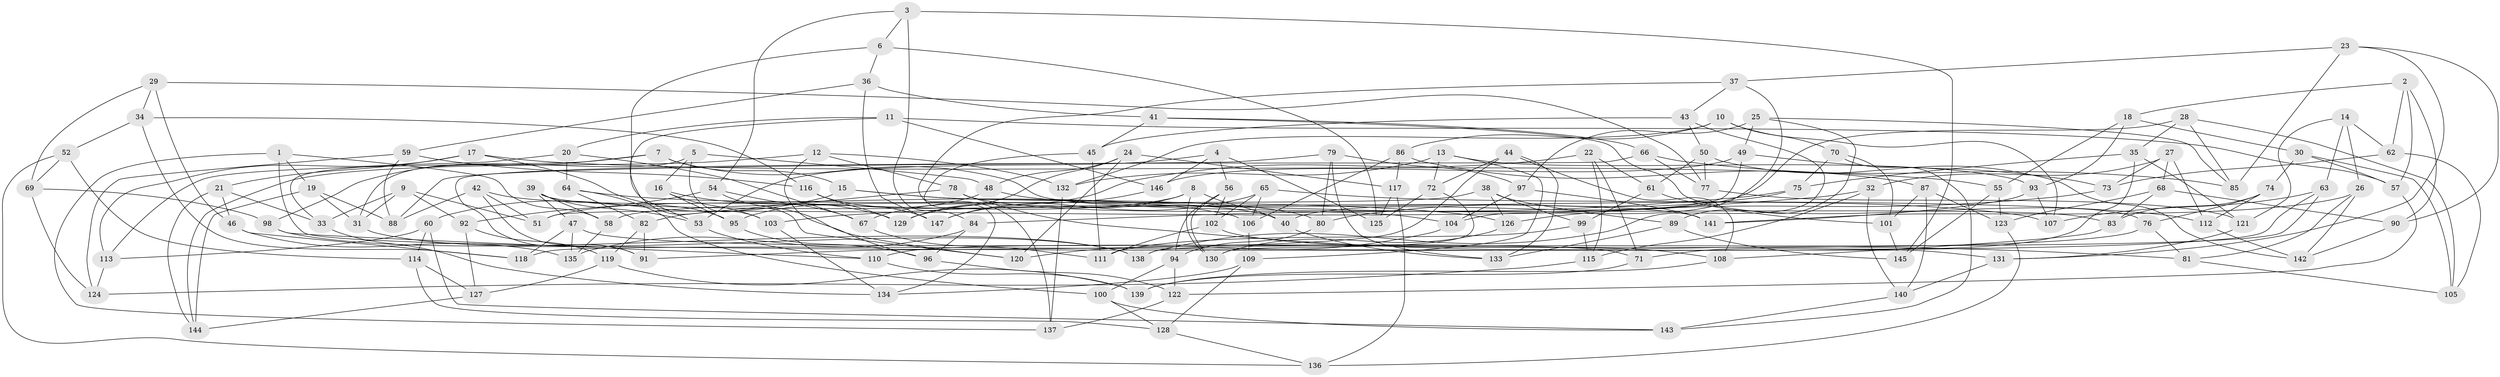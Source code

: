 // coarse degree distribution, {5: 0.12162162162162163, 8: 0.05405405405405406, 6: 0.6081081081081081, 4: 0.16216216216216217, 9: 0.02702702702702703, 10: 0.013513513513513514, 7: 0.013513513513513514}
// Generated by graph-tools (version 1.1) at 2025/46/03/06/25 01:46:57]
// undirected, 147 vertices, 294 edges
graph export_dot {
graph [start="1"]
  node [color=gray90,style=filled];
  1;
  2;
  3;
  4;
  5;
  6;
  7;
  8;
  9;
  10;
  11;
  12;
  13;
  14;
  15;
  16;
  17;
  18;
  19;
  20;
  21;
  22;
  23;
  24;
  25;
  26;
  27;
  28;
  29;
  30;
  31;
  32;
  33;
  34;
  35;
  36;
  37;
  38;
  39;
  40;
  41;
  42;
  43;
  44;
  45;
  46;
  47;
  48;
  49;
  50;
  51;
  52;
  53;
  54;
  55;
  56;
  57;
  58;
  59;
  60;
  61;
  62;
  63;
  64;
  65;
  66;
  67;
  68;
  69;
  70;
  71;
  72;
  73;
  74;
  75;
  76;
  77;
  78;
  79;
  80;
  81;
  82;
  83;
  84;
  85;
  86;
  87;
  88;
  89;
  90;
  91;
  92;
  93;
  94;
  95;
  96;
  97;
  98;
  99;
  100;
  101;
  102;
  103;
  104;
  105;
  106;
  107;
  108;
  109;
  110;
  111;
  112;
  113;
  114;
  115;
  116;
  117;
  118;
  119;
  120;
  121;
  122;
  123;
  124;
  125;
  126;
  127;
  128;
  129;
  130;
  131;
  132;
  133;
  134;
  135;
  136;
  137;
  138;
  139;
  140;
  141;
  142;
  143;
  144;
  145;
  146;
  147;
  1 -- 137;
  1 -- 58;
  1 -- 19;
  1 -- 131;
  2 -- 62;
  2 -- 90;
  2 -- 18;
  2 -- 57;
  3 -- 145;
  3 -- 6;
  3 -- 54;
  3 -- 84;
  4 -- 125;
  4 -- 146;
  4 -- 56;
  4 -- 53;
  5 -- 16;
  5 -- 48;
  5 -- 120;
  5 -- 31;
  6 -- 103;
  6 -- 36;
  6 -- 125;
  7 -- 83;
  7 -- 15;
  7 -- 98;
  7 -- 113;
  8 -- 130;
  8 -- 147;
  8 -- 40;
  8 -- 51;
  9 -- 33;
  9 -- 92;
  9 -- 31;
  9 -- 51;
  10 -- 86;
  10 -- 132;
  10 -- 107;
  10 -- 70;
  11 -- 20;
  11 -- 57;
  11 -- 146;
  11 -- 53;
  12 -- 132;
  12 -- 96;
  12 -- 78;
  12 -- 144;
  13 -- 109;
  13 -- 132;
  13 -- 93;
  13 -- 72;
  14 -- 121;
  14 -- 62;
  14 -- 26;
  14 -- 63;
  15 -- 80;
  15 -- 60;
  15 -- 40;
  16 -- 95;
  16 -- 103;
  16 -- 129;
  17 -- 95;
  17 -- 113;
  17 -- 55;
  17 -- 21;
  18 -- 30;
  18 -- 55;
  18 -- 93;
  19 -- 31;
  19 -- 88;
  19 -- 144;
  20 -- 33;
  20 -- 67;
  20 -- 64;
  21 -- 33;
  21 -- 144;
  21 -- 46;
  22 -- 67;
  22 -- 61;
  22 -- 115;
  22 -- 71;
  23 -- 37;
  23 -- 131;
  23 -- 90;
  23 -- 85;
  24 -- 120;
  24 -- 117;
  24 -- 129;
  24 -- 48;
  25 -- 49;
  25 -- 97;
  25 -- 85;
  25 -- 89;
  26 -- 81;
  26 -- 142;
  26 -- 141;
  27 -- 68;
  27 -- 112;
  27 -- 73;
  27 -- 32;
  28 -- 35;
  28 -- 105;
  28 -- 40;
  28 -- 85;
  29 -- 34;
  29 -- 46;
  29 -- 69;
  29 -- 77;
  30 -- 105;
  30 -- 57;
  30 -- 74;
  31 -- 138;
  32 -- 115;
  32 -- 103;
  32 -- 140;
  33 -- 134;
  34 -- 116;
  34 -- 118;
  34 -- 52;
  35 -- 71;
  35 -- 121;
  35 -- 75;
  36 -- 147;
  36 -- 41;
  36 -- 59;
  37 -- 104;
  37 -- 134;
  37 -- 43;
  38 -- 89;
  38 -- 126;
  38 -- 58;
  38 -- 99;
  39 -- 47;
  39 -- 141;
  39 -- 58;
  39 -- 53;
  40 -- 133;
  41 -- 45;
  41 -- 76;
  41 -- 66;
  42 -- 88;
  42 -- 91;
  42 -- 106;
  42 -- 51;
  43 -- 138;
  43 -- 50;
  43 -- 45;
  44 -- 91;
  44 -- 72;
  44 -- 108;
  44 -- 133;
  45 -- 111;
  45 -- 137;
  46 -- 118;
  46 -- 135;
  47 -- 135;
  47 -- 118;
  47 -- 71;
  48 -- 95;
  48 -- 107;
  49 -- 51;
  49 -- 146;
  49 -- 73;
  50 -- 61;
  50 -- 77;
  50 -- 142;
  52 -- 69;
  52 -- 136;
  52 -- 114;
  53 -- 110;
  54 -- 92;
  54 -- 120;
  54 -- 67;
  55 -- 123;
  55 -- 145;
  56 -- 94;
  56 -- 130;
  56 -- 102;
  57 -- 122;
  58 -- 135;
  59 -- 116;
  59 -- 88;
  59 -- 124;
  60 -- 113;
  60 -- 114;
  60 -- 143;
  61 -- 99;
  61 -- 101;
  62 -- 105;
  62 -- 73;
  63 -- 107;
  63 -- 138;
  63 -- 118;
  64 -- 100;
  64 -- 126;
  64 -- 82;
  65 -- 129;
  65 -- 112;
  65 -- 102;
  65 -- 106;
  66 -- 91;
  66 -- 85;
  66 -- 77;
  67 -- 111;
  68 -- 90;
  68 -- 83;
  68 -- 123;
  69 -- 124;
  69 -- 98;
  70 -- 75;
  70 -- 101;
  70 -- 143;
  71 -- 139;
  72 -- 130;
  72 -- 125;
  73 -- 126;
  74 -- 76;
  74 -- 83;
  74 -- 112;
  75 -- 80;
  75 -- 84;
  76 -- 110;
  76 -- 81;
  77 -- 121;
  78 -- 81;
  78 -- 82;
  78 -- 104;
  79 -- 80;
  79 -- 88;
  79 -- 133;
  79 -- 97;
  80 -- 94;
  81 -- 105;
  82 -- 119;
  82 -- 91;
  83 -- 108;
  84 -- 96;
  84 -- 135;
  86 -- 87;
  86 -- 117;
  86 -- 106;
  87 -- 123;
  87 -- 101;
  87 -- 140;
  89 -- 145;
  89 -- 133;
  90 -- 142;
  92 -- 127;
  92 -- 119;
  93 -- 141;
  93 -- 107;
  94 -- 100;
  94 -- 122;
  95 -- 96;
  96 -- 122;
  97 -- 141;
  97 -- 104;
  98 -- 110;
  98 -- 138;
  99 -- 115;
  99 -- 111;
  100 -- 143;
  100 -- 128;
  101 -- 145;
  102 -- 108;
  102 -- 111;
  103 -- 134;
  104 -- 120;
  106 -- 109;
  108 -- 139;
  109 -- 134;
  109 -- 128;
  110 -- 139;
  112 -- 142;
  113 -- 124;
  114 -- 127;
  114 -- 128;
  115 -- 124;
  116 -- 147;
  116 -- 129;
  117 -- 136;
  117 -- 125;
  119 -- 139;
  119 -- 127;
  121 -- 131;
  122 -- 137;
  123 -- 136;
  126 -- 130;
  127 -- 144;
  128 -- 136;
  131 -- 140;
  132 -- 137;
  140 -- 143;
  146 -- 147;
}
